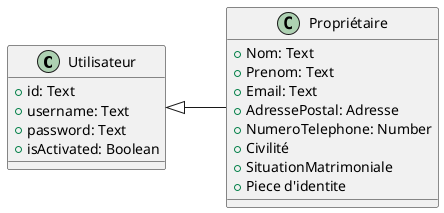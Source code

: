@startuml
left to right direction
class Utilisateur {
    +id: Text
    +username: Text
    +password: Text
    +isActivated: Boolean
}
class Propriétaire extends Utilisateur{
    +Nom: Text
    +Prenom: Text
    +Email: Text
    +AdressePostal: Adresse
    +NumeroTelephone: Number
    +Civilité
    +SituationMatrimoniale
    +Piece d'identite
}
@enduml
